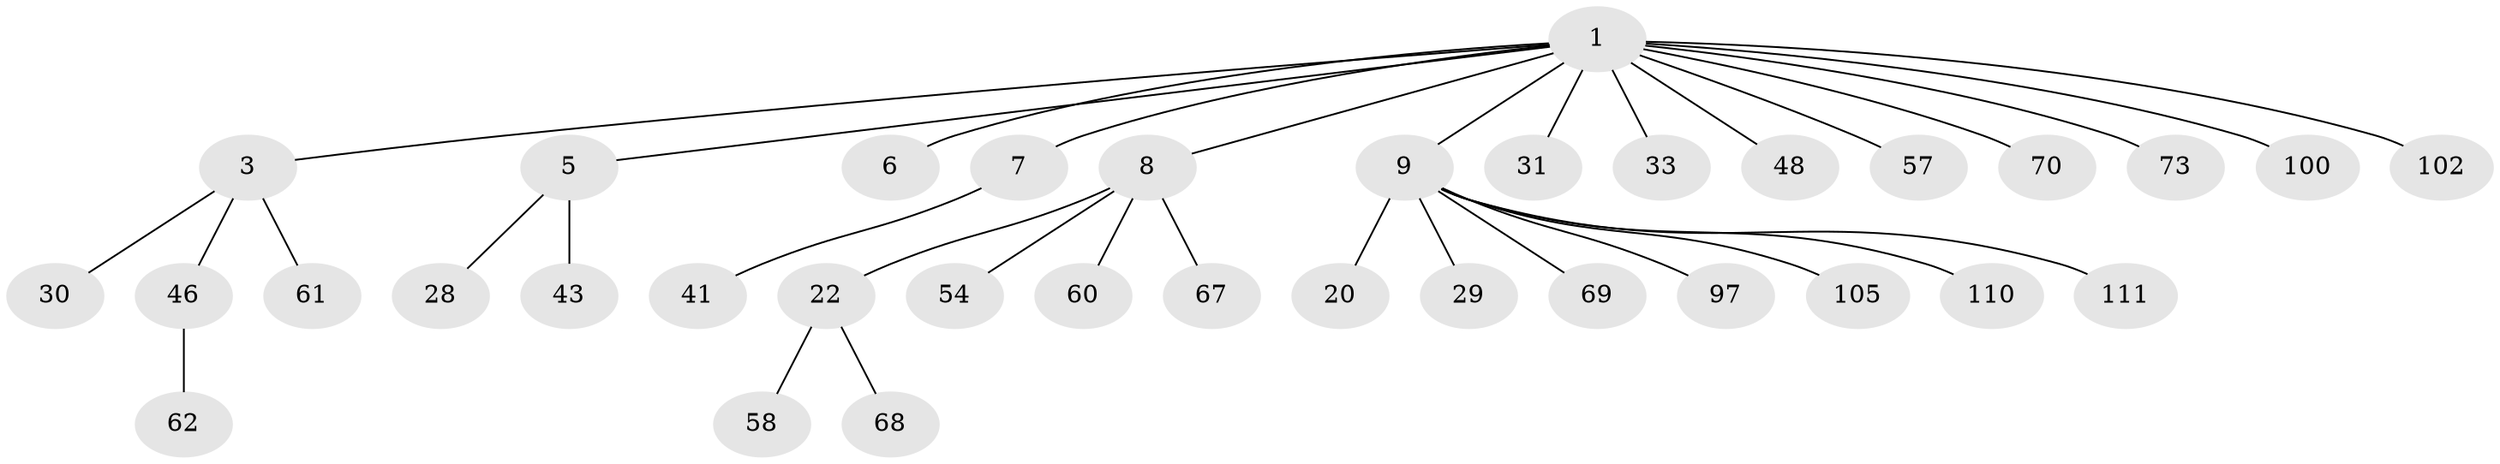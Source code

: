 // original degree distribution, {7: 0.01694915254237288, 8: 0.00847457627118644, 3: 0.1440677966101695, 4: 0.059322033898305086, 2: 0.22033898305084745, 5: 0.03389830508474576, 1: 0.5169491525423728}
// Generated by graph-tools (version 1.1) at 2025/19/03/04/25 18:19:15]
// undirected, 35 vertices, 34 edges
graph export_dot {
graph [start="1"]
  node [color=gray90,style=filled];
  1 [super="+2+4"];
  3 [super="+10"];
  5 [super="+14"];
  6 [super="+19+25"];
  7 [super="+15+72+113+50"];
  8 [super="+16"];
  9 [super="+18+51+21+66+11+17"];
  20 [super="+52"];
  22 [super="+27+82+24+45"];
  28 [super="+47"];
  29 [super="+78"];
  30 [super="+53+34"];
  31 [super="+42"];
  33 [super="+77"];
  41 [super="+106"];
  43 [super="+44+87+92"];
  46;
  48 [super="+63"];
  54 [super="+85+81"];
  57;
  58;
  60 [super="+71"];
  61;
  62 [super="+96"];
  67;
  68;
  69;
  70 [super="+118+84"];
  73 [super="+95+93"];
  97;
  100;
  102;
  105;
  110;
  111;
  1 -- 5;
  1 -- 6;
  1 -- 9;
  1 -- 100;
  1 -- 102;
  1 -- 3;
  1 -- 7;
  1 -- 8;
  1 -- 73;
  1 -- 48;
  1 -- 57;
  1 -- 31;
  1 -- 70;
  1 -- 33;
  3 -- 46;
  3 -- 61;
  3 -- 30;
  5 -- 43;
  5 -- 28;
  7 -- 41;
  8 -- 67;
  8 -- 54;
  8 -- 22;
  8 -- 60;
  9 -- 20;
  9 -- 105;
  9 -- 110;
  9 -- 97;
  9 -- 29;
  9 -- 69;
  9 -- 111;
  22 -- 68;
  22 -- 58;
  46 -- 62;
}
